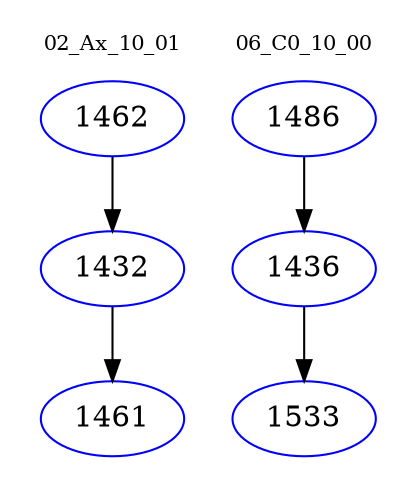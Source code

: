 digraph{
subgraph cluster_0 {
color = white
label = "02_Ax_10_01";
fontsize=10;
T0_1462 [label="1462", color="blue"]
T0_1462 -> T0_1432 [color="black"]
T0_1432 [label="1432", color="blue"]
T0_1432 -> T0_1461 [color="black"]
T0_1461 [label="1461", color="blue"]
}
subgraph cluster_1 {
color = white
label = "06_C0_10_00";
fontsize=10;
T1_1486 [label="1486", color="blue"]
T1_1486 -> T1_1436 [color="black"]
T1_1436 [label="1436", color="blue"]
T1_1436 -> T1_1533 [color="black"]
T1_1533 [label="1533", color="blue"]
}
}
